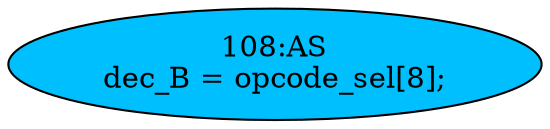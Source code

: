 strict digraph "" {
	node [label="\N"];
	"108:AS"	 [ast="<pyverilog.vparser.ast.Assign object at 0x7f7a879fb710>",
		def_var="['dec_B']",
		fillcolor=deepskyblue,
		label="108:AS
dec_B = opcode_sel[8];",
		statements="[]",
		style=filled,
		typ=Assign,
		use_var="['opcode_sel']"];
}
